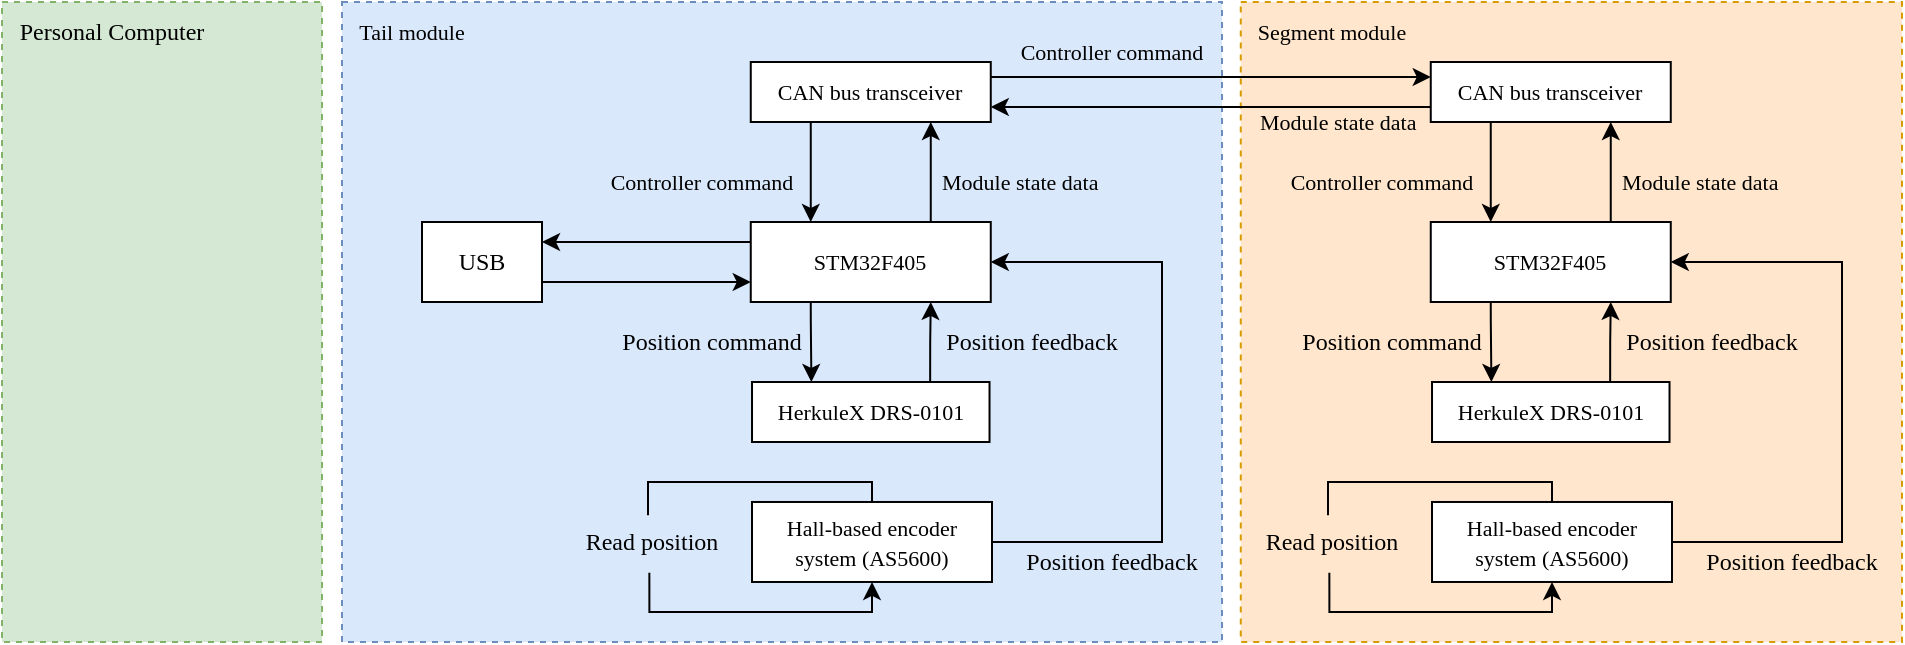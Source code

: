 <mxfile version="22.0.8" type="github">
  <diagram name="Page-1" id="ylhegSXh4S1a-XP4pxJQ">
    <mxGraphModel dx="2131" dy="748" grid="1" gridSize="10" guides="1" tooltips="1" connect="1" arrows="1" fold="1" page="1" pageScale="1" pageWidth="827" pageHeight="1169" math="0" shadow="0">
      <root>
        <mxCell id="0" />
        <mxCell id="1" parent="0" />
        <mxCell id="-v_KOoC2HVL5f96aVF1n-2" value="" style="rounded=0;whiteSpace=wrap;html=1;dashed=1;fillColor=#ffe6cc;strokeColor=#d79b00;" vertex="1" parent="1">
          <mxGeometry x="-180.62" y="40" width="330.62" height="320" as="geometry" />
        </mxCell>
        <mxCell id="-v_KOoC2HVL5f96aVF1n-5" value="&lt;font style=&quot;font-size: 11px;&quot; face=&quot;Times New Roman&quot;&gt;Segment module&lt;/font&gt;" style="text;html=1;strokeColor=none;fillColor=none;align=center;verticalAlign=middle;whiteSpace=wrap;rounded=0;" vertex="1" parent="1">
          <mxGeometry x="-180" y="40" width="90" height="30" as="geometry" />
        </mxCell>
        <mxCell id="-v_KOoC2HVL5f96aVF1n-18" style="edgeStyle=orthogonalEdgeStyle;rounded=0;orthogonalLoop=1;jettySize=auto;html=1;exitX=0.75;exitY=0;exitDx=0;exitDy=0;entryX=0.75;entryY=1;entryDx=0;entryDy=0;" edge="1" parent="1" source="-v_KOoC2HVL5f96aVF1n-6" target="-v_KOoC2HVL5f96aVF1n-9">
          <mxGeometry relative="1" as="geometry" />
        </mxCell>
        <mxCell id="-v_KOoC2HVL5f96aVF1n-6" value="&lt;font style=&quot;font-size: 11px;&quot; face=&quot;Times New Roman&quot;&gt;HerkuleX DRS-0101&lt;/font&gt;" style="rounded=0;whiteSpace=wrap;html=1;" vertex="1" parent="1">
          <mxGeometry x="-84.99" y="230" width="118.75" height="30" as="geometry" />
        </mxCell>
        <mxCell id="-v_KOoC2HVL5f96aVF1n-13" value="" style="edgeStyle=orthogonalEdgeStyle;rounded=0;orthogonalLoop=1;jettySize=auto;html=1;exitX=0.5;exitY=0;exitDx=0;exitDy=0;endArrow=none;endFill=0;entryX=0.479;entryY=0.052;entryDx=0;entryDy=0;entryPerimeter=0;" edge="1" parent="1" source="-v_KOoC2HVL5f96aVF1n-7" target="-v_KOoC2HVL5f96aVF1n-11">
          <mxGeometry relative="1" as="geometry">
            <Array as="points">
              <mxPoint x="-25" y="280" />
              <mxPoint x="-137" y="280" />
              <mxPoint x="-137" y="297" />
            </Array>
          </mxGeometry>
        </mxCell>
        <mxCell id="-v_KOoC2HVL5f96aVF1n-14" style="edgeStyle=orthogonalEdgeStyle;rounded=0;orthogonalLoop=1;jettySize=auto;html=1;entryX=0.5;entryY=1;entryDx=0;entryDy=0;exitX=0.488;exitY=1.011;exitDx=0;exitDy=0;exitPerimeter=0;" edge="1" parent="1" source="-v_KOoC2HVL5f96aVF1n-11" target="-v_KOoC2HVL5f96aVF1n-7">
          <mxGeometry relative="1" as="geometry">
            <Array as="points" />
          </mxGeometry>
        </mxCell>
        <mxCell id="-v_KOoC2HVL5f96aVF1n-7" value="&lt;font style=&quot;font-size: 11px;&quot; face=&quot;Times New Roman&quot;&gt;Hall-based encoder system (AS5600)&lt;/font&gt;" style="rounded=0;whiteSpace=wrap;html=1;" vertex="1" parent="1">
          <mxGeometry x="-85" y="289.99" width="120" height="40" as="geometry" />
        </mxCell>
        <mxCell id="-v_KOoC2HVL5f96aVF1n-16" style="edgeStyle=orthogonalEdgeStyle;rounded=0;orthogonalLoop=1;jettySize=auto;html=1;exitX=0.25;exitY=1;exitDx=0;exitDy=0;entryX=0.25;entryY=0;entryDx=0;entryDy=0;" edge="1" parent="1" source="-v_KOoC2HVL5f96aVF1n-8" target="-v_KOoC2HVL5f96aVF1n-9">
          <mxGeometry relative="1" as="geometry" />
        </mxCell>
        <mxCell id="-v_KOoC2HVL5f96aVF1n-8" value="&lt;font style=&quot;font-size: 11px;&quot; face=&quot;Times New Roman&quot;&gt;CAN bus transceiver&lt;/font&gt;" style="rounded=0;whiteSpace=wrap;html=1;" vertex="1" parent="1">
          <mxGeometry x="-85.62" y="70" width="120" height="30" as="geometry" />
        </mxCell>
        <mxCell id="-v_KOoC2HVL5f96aVF1n-15" style="edgeStyle=orthogonalEdgeStyle;rounded=0;orthogonalLoop=1;jettySize=auto;html=1;exitX=0.75;exitY=0;exitDx=0;exitDy=0;entryX=0.75;entryY=1;entryDx=0;entryDy=0;" edge="1" parent="1" source="-v_KOoC2HVL5f96aVF1n-9" target="-v_KOoC2HVL5f96aVF1n-8">
          <mxGeometry relative="1" as="geometry" />
        </mxCell>
        <mxCell id="-v_KOoC2HVL5f96aVF1n-21" style="edgeStyle=orthogonalEdgeStyle;rounded=0;orthogonalLoop=1;jettySize=auto;html=1;entryX=1;entryY=0.5;entryDx=0;entryDy=0;exitX=1;exitY=0.5;exitDx=0;exitDy=0;startArrow=classic;startFill=1;endArrow=none;endFill=0;" edge="1" parent="1" source="-v_KOoC2HVL5f96aVF1n-9" target="-v_KOoC2HVL5f96aVF1n-7">
          <mxGeometry relative="1" as="geometry">
            <Array as="points">
              <mxPoint x="120" y="170" />
              <mxPoint x="120" y="310" />
            </Array>
          </mxGeometry>
        </mxCell>
        <mxCell id="-v_KOoC2HVL5f96aVF1n-9" value="&lt;font style=&quot;font-size: 11px;&quot; face=&quot;Times New Roman&quot;&gt;STM32F405&lt;/font&gt;" style="rounded=0;whiteSpace=wrap;html=1;" vertex="1" parent="1">
          <mxGeometry x="-85.62" y="150" width="120" height="40" as="geometry" />
        </mxCell>
        <mxCell id="-v_KOoC2HVL5f96aVF1n-11" value="&lt;font face=&quot;Times New Roman&quot;&gt;Read position&lt;/font&gt;" style="text;html=1;strokeColor=none;fillColor=none;align=center;verticalAlign=middle;whiteSpace=wrap;rounded=0;" vertex="1" parent="1">
          <mxGeometry x="-190" y="294.99" width="110" height="30" as="geometry" />
        </mxCell>
        <mxCell id="-v_KOoC2HVL5f96aVF1n-17" style="edgeStyle=orthogonalEdgeStyle;rounded=0;orthogonalLoop=1;jettySize=auto;html=1;exitX=0.25;exitY=1;exitDx=0;exitDy=0;entryX=0.25;entryY=0;entryDx=0;entryDy=0;" edge="1" parent="1" source="-v_KOoC2HVL5f96aVF1n-9" target="-v_KOoC2HVL5f96aVF1n-6">
          <mxGeometry relative="1" as="geometry">
            <Array as="points">
              <mxPoint x="-55" y="200" />
              <mxPoint x="-55" y="200" />
            </Array>
          </mxGeometry>
        </mxCell>
        <mxCell id="-v_KOoC2HVL5f96aVF1n-19" value="&lt;font face=&quot;Times New Roman&quot;&gt;Position command&lt;/font&gt;" style="text;html=1;strokeColor=none;fillColor=none;align=center;verticalAlign=middle;whiteSpace=wrap;rounded=0;" vertex="1" parent="1">
          <mxGeometry x="-160" y="200" width="110" height="20" as="geometry" />
        </mxCell>
        <mxCell id="-v_KOoC2HVL5f96aVF1n-20" value="&lt;font face=&quot;Times New Roman&quot;&gt;Position feedback&lt;/font&gt;" style="text;html=1;strokeColor=none;fillColor=none;align=center;verticalAlign=middle;whiteSpace=wrap;rounded=0;" vertex="1" parent="1">
          <mxGeometry y="200" width="110" height="20" as="geometry" />
        </mxCell>
        <mxCell id="-v_KOoC2HVL5f96aVF1n-22" value="&lt;font face=&quot;Times New Roman&quot;&gt;Position feedback&lt;/font&gt;" style="text;html=1;strokeColor=none;fillColor=none;align=center;verticalAlign=middle;whiteSpace=wrap;rounded=0;" vertex="1" parent="1">
          <mxGeometry x="40" y="309.99" width="110" height="20" as="geometry" />
        </mxCell>
        <mxCell id="-v_KOoC2HVL5f96aVF1n-23" value="&lt;font style=&quot;font-size: 11px;&quot; face=&quot;Times New Roman&quot;&gt;&amp;nbsp;&amp;nbsp; Module state data&lt;br&gt;&lt;/font&gt;" style="text;html=1;strokeColor=none;fillColor=none;align=center;verticalAlign=middle;whiteSpace=wrap;rounded=0;" vertex="1" parent="1">
          <mxGeometry y="120" width="90" height="20" as="geometry" />
        </mxCell>
        <mxCell id="-v_KOoC2HVL5f96aVF1n-24" value="&lt;font style=&quot;font-size: 11px;&quot; face=&quot;Times New Roman&quot;&gt;Controller command&lt;br&gt;&lt;/font&gt;" style="text;html=1;strokeColor=none;fillColor=none;align=center;verticalAlign=middle;whiteSpace=wrap;rounded=0;" vertex="1" parent="1">
          <mxGeometry x="-160" y="120" width="100" height="20" as="geometry" />
        </mxCell>
        <mxCell id="-v_KOoC2HVL5f96aVF1n-25" value="" style="rounded=0;whiteSpace=wrap;html=1;dashed=1;fillColor=#d5e8d4;strokeColor=#82b366;" vertex="1" parent="1">
          <mxGeometry x="-800" y="40" width="160" height="320" as="geometry" />
        </mxCell>
        <mxCell id="-v_KOoC2HVL5f96aVF1n-26" value="&lt;font face=&quot;Times New Roman&quot;&gt;Personal Computer&lt;br&gt;&lt;/font&gt;" style="text;html=1;strokeColor=none;fillColor=none;align=center;verticalAlign=middle;whiteSpace=wrap;rounded=0;" vertex="1" parent="1">
          <mxGeometry x="-800" y="40" width="110" height="30" as="geometry" />
        </mxCell>
        <mxCell id="-v_KOoC2HVL5f96aVF1n-60" value="" style="rounded=0;whiteSpace=wrap;html=1;dashed=1;fillColor=#dae8fc;strokeColor=#6c8ebf;" vertex="1" parent="1">
          <mxGeometry x="-630" y="40" width="440" height="320" as="geometry" />
        </mxCell>
        <mxCell id="-v_KOoC2HVL5f96aVF1n-61" style="edgeStyle=orthogonalEdgeStyle;rounded=0;orthogonalLoop=1;jettySize=auto;html=1;exitX=0.75;exitY=0;exitDx=0;exitDy=0;entryX=0.75;entryY=1;entryDx=0;entryDy=0;" edge="1" parent="1" source="-v_KOoC2HVL5f96aVF1n-62" target="-v_KOoC2HVL5f96aVF1n-70">
          <mxGeometry relative="1" as="geometry" />
        </mxCell>
        <mxCell id="-v_KOoC2HVL5f96aVF1n-62" value="&lt;font style=&quot;font-size: 11px;&quot; face=&quot;Times New Roman&quot;&gt;HerkuleX DRS-0101&lt;/font&gt;" style="rounded=0;whiteSpace=wrap;html=1;" vertex="1" parent="1">
          <mxGeometry x="-424.99" y="230" width="118.75" height="30" as="geometry" />
        </mxCell>
        <mxCell id="-v_KOoC2HVL5f96aVF1n-63" value="" style="edgeStyle=orthogonalEdgeStyle;rounded=0;orthogonalLoop=1;jettySize=auto;html=1;exitX=0.5;exitY=0;exitDx=0;exitDy=0;endArrow=none;endFill=0;entryX=0.479;entryY=0.052;entryDx=0;entryDy=0;entryPerimeter=0;" edge="1" parent="1" source="-v_KOoC2HVL5f96aVF1n-65" target="-v_KOoC2HVL5f96aVF1n-71">
          <mxGeometry relative="1" as="geometry">
            <Array as="points">
              <mxPoint x="-365" y="280" />
              <mxPoint x="-477" y="280" />
              <mxPoint x="-477" y="297" />
            </Array>
          </mxGeometry>
        </mxCell>
        <mxCell id="-v_KOoC2HVL5f96aVF1n-64" style="edgeStyle=orthogonalEdgeStyle;rounded=0;orthogonalLoop=1;jettySize=auto;html=1;entryX=0.5;entryY=1;entryDx=0;entryDy=0;exitX=0.488;exitY=1.011;exitDx=0;exitDy=0;exitPerimeter=0;" edge="1" parent="1" source="-v_KOoC2HVL5f96aVF1n-71" target="-v_KOoC2HVL5f96aVF1n-65">
          <mxGeometry relative="1" as="geometry">
            <Array as="points" />
          </mxGeometry>
        </mxCell>
        <mxCell id="-v_KOoC2HVL5f96aVF1n-65" value="&lt;font style=&quot;font-size: 11px;&quot; face=&quot;Times New Roman&quot;&gt;Hall-based encoder system (AS5600)&lt;/font&gt;" style="rounded=0;whiteSpace=wrap;html=1;" vertex="1" parent="1">
          <mxGeometry x="-425" y="289.99" width="120" height="40" as="geometry" />
        </mxCell>
        <mxCell id="-v_KOoC2HVL5f96aVF1n-66" style="edgeStyle=orthogonalEdgeStyle;rounded=0;orthogonalLoop=1;jettySize=auto;html=1;exitX=0.25;exitY=1;exitDx=0;exitDy=0;entryX=0.25;entryY=0;entryDx=0;entryDy=0;" edge="1" parent="1" source="-v_KOoC2HVL5f96aVF1n-67" target="-v_KOoC2HVL5f96aVF1n-70">
          <mxGeometry relative="1" as="geometry" />
        </mxCell>
        <mxCell id="-v_KOoC2HVL5f96aVF1n-78" style="edgeStyle=orthogonalEdgeStyle;rounded=0;orthogonalLoop=1;jettySize=auto;html=1;exitX=1;exitY=0.25;exitDx=0;exitDy=0;entryX=0;entryY=0.25;entryDx=0;entryDy=0;" edge="1" parent="1" source="-v_KOoC2HVL5f96aVF1n-67" target="-v_KOoC2HVL5f96aVF1n-8">
          <mxGeometry relative="1" as="geometry" />
        </mxCell>
        <mxCell id="-v_KOoC2HVL5f96aVF1n-67" value="&lt;font style=&quot;font-size: 11px;&quot; face=&quot;Times New Roman&quot;&gt;CAN bus transceiver&lt;/font&gt;" style="rounded=0;whiteSpace=wrap;html=1;" vertex="1" parent="1">
          <mxGeometry x="-425.62" y="70" width="120" height="30" as="geometry" />
        </mxCell>
        <mxCell id="-v_KOoC2HVL5f96aVF1n-68" style="edgeStyle=orthogonalEdgeStyle;rounded=0;orthogonalLoop=1;jettySize=auto;html=1;exitX=0.75;exitY=0;exitDx=0;exitDy=0;entryX=0.75;entryY=1;entryDx=0;entryDy=0;" edge="1" parent="1" source="-v_KOoC2HVL5f96aVF1n-70" target="-v_KOoC2HVL5f96aVF1n-67">
          <mxGeometry relative="1" as="geometry" />
        </mxCell>
        <mxCell id="-v_KOoC2HVL5f96aVF1n-69" style="edgeStyle=orthogonalEdgeStyle;rounded=0;orthogonalLoop=1;jettySize=auto;html=1;entryX=1;entryY=0.5;entryDx=0;entryDy=0;exitX=1;exitY=0.5;exitDx=0;exitDy=0;startArrow=classic;startFill=1;endArrow=none;endFill=0;" edge="1" parent="1" source="-v_KOoC2HVL5f96aVF1n-70" target="-v_KOoC2HVL5f96aVF1n-65">
          <mxGeometry relative="1" as="geometry">
            <Array as="points">
              <mxPoint x="-220" y="170" />
              <mxPoint x="-220" y="310" />
            </Array>
          </mxGeometry>
        </mxCell>
        <mxCell id="-v_KOoC2HVL5f96aVF1n-84" style="edgeStyle=orthogonalEdgeStyle;rounded=0;orthogonalLoop=1;jettySize=auto;html=1;exitX=0;exitY=0.25;exitDx=0;exitDy=0;entryX=1;entryY=0.25;entryDx=0;entryDy=0;" edge="1" parent="1" source="-v_KOoC2HVL5f96aVF1n-70" target="-v_KOoC2HVL5f96aVF1n-83">
          <mxGeometry relative="1" as="geometry" />
        </mxCell>
        <mxCell id="-v_KOoC2HVL5f96aVF1n-70" value="&lt;font style=&quot;font-size: 11px;&quot; face=&quot;Times New Roman&quot;&gt;STM32F405&lt;/font&gt;" style="rounded=0;whiteSpace=wrap;html=1;" vertex="1" parent="1">
          <mxGeometry x="-425.62" y="150" width="120" height="40" as="geometry" />
        </mxCell>
        <mxCell id="-v_KOoC2HVL5f96aVF1n-71" value="&lt;font face=&quot;Times New Roman&quot;&gt;Read position&lt;/font&gt;" style="text;html=1;strokeColor=none;fillColor=none;align=center;verticalAlign=middle;whiteSpace=wrap;rounded=0;" vertex="1" parent="1">
          <mxGeometry x="-530" y="294.99" width="110" height="30" as="geometry" />
        </mxCell>
        <mxCell id="-v_KOoC2HVL5f96aVF1n-72" style="edgeStyle=orthogonalEdgeStyle;rounded=0;orthogonalLoop=1;jettySize=auto;html=1;exitX=0.25;exitY=1;exitDx=0;exitDy=0;entryX=0.25;entryY=0;entryDx=0;entryDy=0;" edge="1" parent="1" source="-v_KOoC2HVL5f96aVF1n-70" target="-v_KOoC2HVL5f96aVF1n-62">
          <mxGeometry relative="1" as="geometry">
            <Array as="points">
              <mxPoint x="-395" y="200" />
              <mxPoint x="-395" y="200" />
            </Array>
          </mxGeometry>
        </mxCell>
        <mxCell id="-v_KOoC2HVL5f96aVF1n-73" value="&lt;font face=&quot;Times New Roman&quot;&gt;Position command&lt;/font&gt;" style="text;html=1;strokeColor=none;fillColor=none;align=center;verticalAlign=middle;whiteSpace=wrap;rounded=0;" vertex="1" parent="1">
          <mxGeometry x="-500" y="200" width="110" height="20" as="geometry" />
        </mxCell>
        <mxCell id="-v_KOoC2HVL5f96aVF1n-74" value="&lt;font face=&quot;Times New Roman&quot;&gt;Position feedback&lt;/font&gt;" style="text;html=1;strokeColor=none;fillColor=none;align=center;verticalAlign=middle;whiteSpace=wrap;rounded=0;" vertex="1" parent="1">
          <mxGeometry x="-340" y="200" width="110" height="20" as="geometry" />
        </mxCell>
        <mxCell id="-v_KOoC2HVL5f96aVF1n-75" value="&lt;font face=&quot;Times New Roman&quot;&gt;Position feedback&lt;/font&gt;" style="text;html=1;strokeColor=none;fillColor=none;align=center;verticalAlign=middle;whiteSpace=wrap;rounded=0;" vertex="1" parent="1">
          <mxGeometry x="-300" y="309.99" width="110" height="20" as="geometry" />
        </mxCell>
        <mxCell id="-v_KOoC2HVL5f96aVF1n-76" value="&lt;font style=&quot;font-size: 11px;&quot; face=&quot;Times New Roman&quot;&gt;&amp;nbsp;&amp;nbsp; Module state data&lt;br&gt;&lt;/font&gt;" style="text;html=1;strokeColor=none;fillColor=none;align=center;verticalAlign=middle;whiteSpace=wrap;rounded=0;" vertex="1" parent="1">
          <mxGeometry x="-340" y="120" width="90" height="20" as="geometry" />
        </mxCell>
        <mxCell id="-v_KOoC2HVL5f96aVF1n-77" value="&lt;font style=&quot;font-size: 11px;&quot; face=&quot;Times New Roman&quot;&gt;Controller command&lt;br&gt;&lt;/font&gt;" style="text;html=1;strokeColor=none;fillColor=none;align=center;verticalAlign=middle;whiteSpace=wrap;rounded=0;" vertex="1" parent="1">
          <mxGeometry x="-500" y="120" width="100" height="20" as="geometry" />
        </mxCell>
        <mxCell id="-v_KOoC2HVL5f96aVF1n-4" value="&lt;font style=&quot;font-size: 11px;&quot; face=&quot;Times New Roman&quot;&gt;Tail module&lt;/font&gt;" style="text;html=1;strokeColor=none;fillColor=none;align=center;verticalAlign=middle;whiteSpace=wrap;rounded=0;" vertex="1" parent="1">
          <mxGeometry x="-630" y="40" width="70" height="30" as="geometry" />
        </mxCell>
        <mxCell id="-v_KOoC2HVL5f96aVF1n-79" style="edgeStyle=orthogonalEdgeStyle;rounded=0;orthogonalLoop=1;jettySize=auto;html=1;exitX=0;exitY=0.75;exitDx=0;exitDy=0;entryX=1;entryY=0.75;entryDx=0;entryDy=0;" edge="1" parent="1" source="-v_KOoC2HVL5f96aVF1n-8" target="-v_KOoC2HVL5f96aVF1n-67">
          <mxGeometry relative="1" as="geometry" />
        </mxCell>
        <mxCell id="-v_KOoC2HVL5f96aVF1n-80" value="&lt;font style=&quot;font-size: 11px;&quot; face=&quot;Times New Roman&quot;&gt;&amp;nbsp;&amp;nbsp; Module state data&lt;br&gt;&lt;/font&gt;" style="text;html=1;strokeColor=none;fillColor=none;align=center;verticalAlign=middle;whiteSpace=wrap;rounded=0;" vertex="1" parent="1">
          <mxGeometry x="-180.62" y="90" width="90" height="20" as="geometry" />
        </mxCell>
        <mxCell id="-v_KOoC2HVL5f96aVF1n-81" value="&lt;font style=&quot;font-size: 11px;&quot; face=&quot;Times New Roman&quot;&gt;Controller command&lt;br&gt;&lt;/font&gt;" style="text;html=1;strokeColor=none;fillColor=none;align=center;verticalAlign=middle;whiteSpace=wrap;rounded=0;" vertex="1" parent="1">
          <mxGeometry x="-295" y="50" width="100" height="30" as="geometry" />
        </mxCell>
        <mxCell id="-v_KOoC2HVL5f96aVF1n-85" style="edgeStyle=orthogonalEdgeStyle;rounded=0;orthogonalLoop=1;jettySize=auto;html=1;exitX=1;exitY=0.75;exitDx=0;exitDy=0;entryX=0;entryY=0.75;entryDx=0;entryDy=0;" edge="1" parent="1" source="-v_KOoC2HVL5f96aVF1n-83" target="-v_KOoC2HVL5f96aVF1n-70">
          <mxGeometry relative="1" as="geometry" />
        </mxCell>
        <mxCell id="-v_KOoC2HVL5f96aVF1n-83" value="&lt;font face=&quot;Times New Roman&quot;&gt;USB&lt;br&gt;&lt;/font&gt;" style="rounded=0;whiteSpace=wrap;html=1;" vertex="1" parent="1">
          <mxGeometry x="-590" y="150" width="60" height="40" as="geometry" />
        </mxCell>
      </root>
    </mxGraphModel>
  </diagram>
</mxfile>
